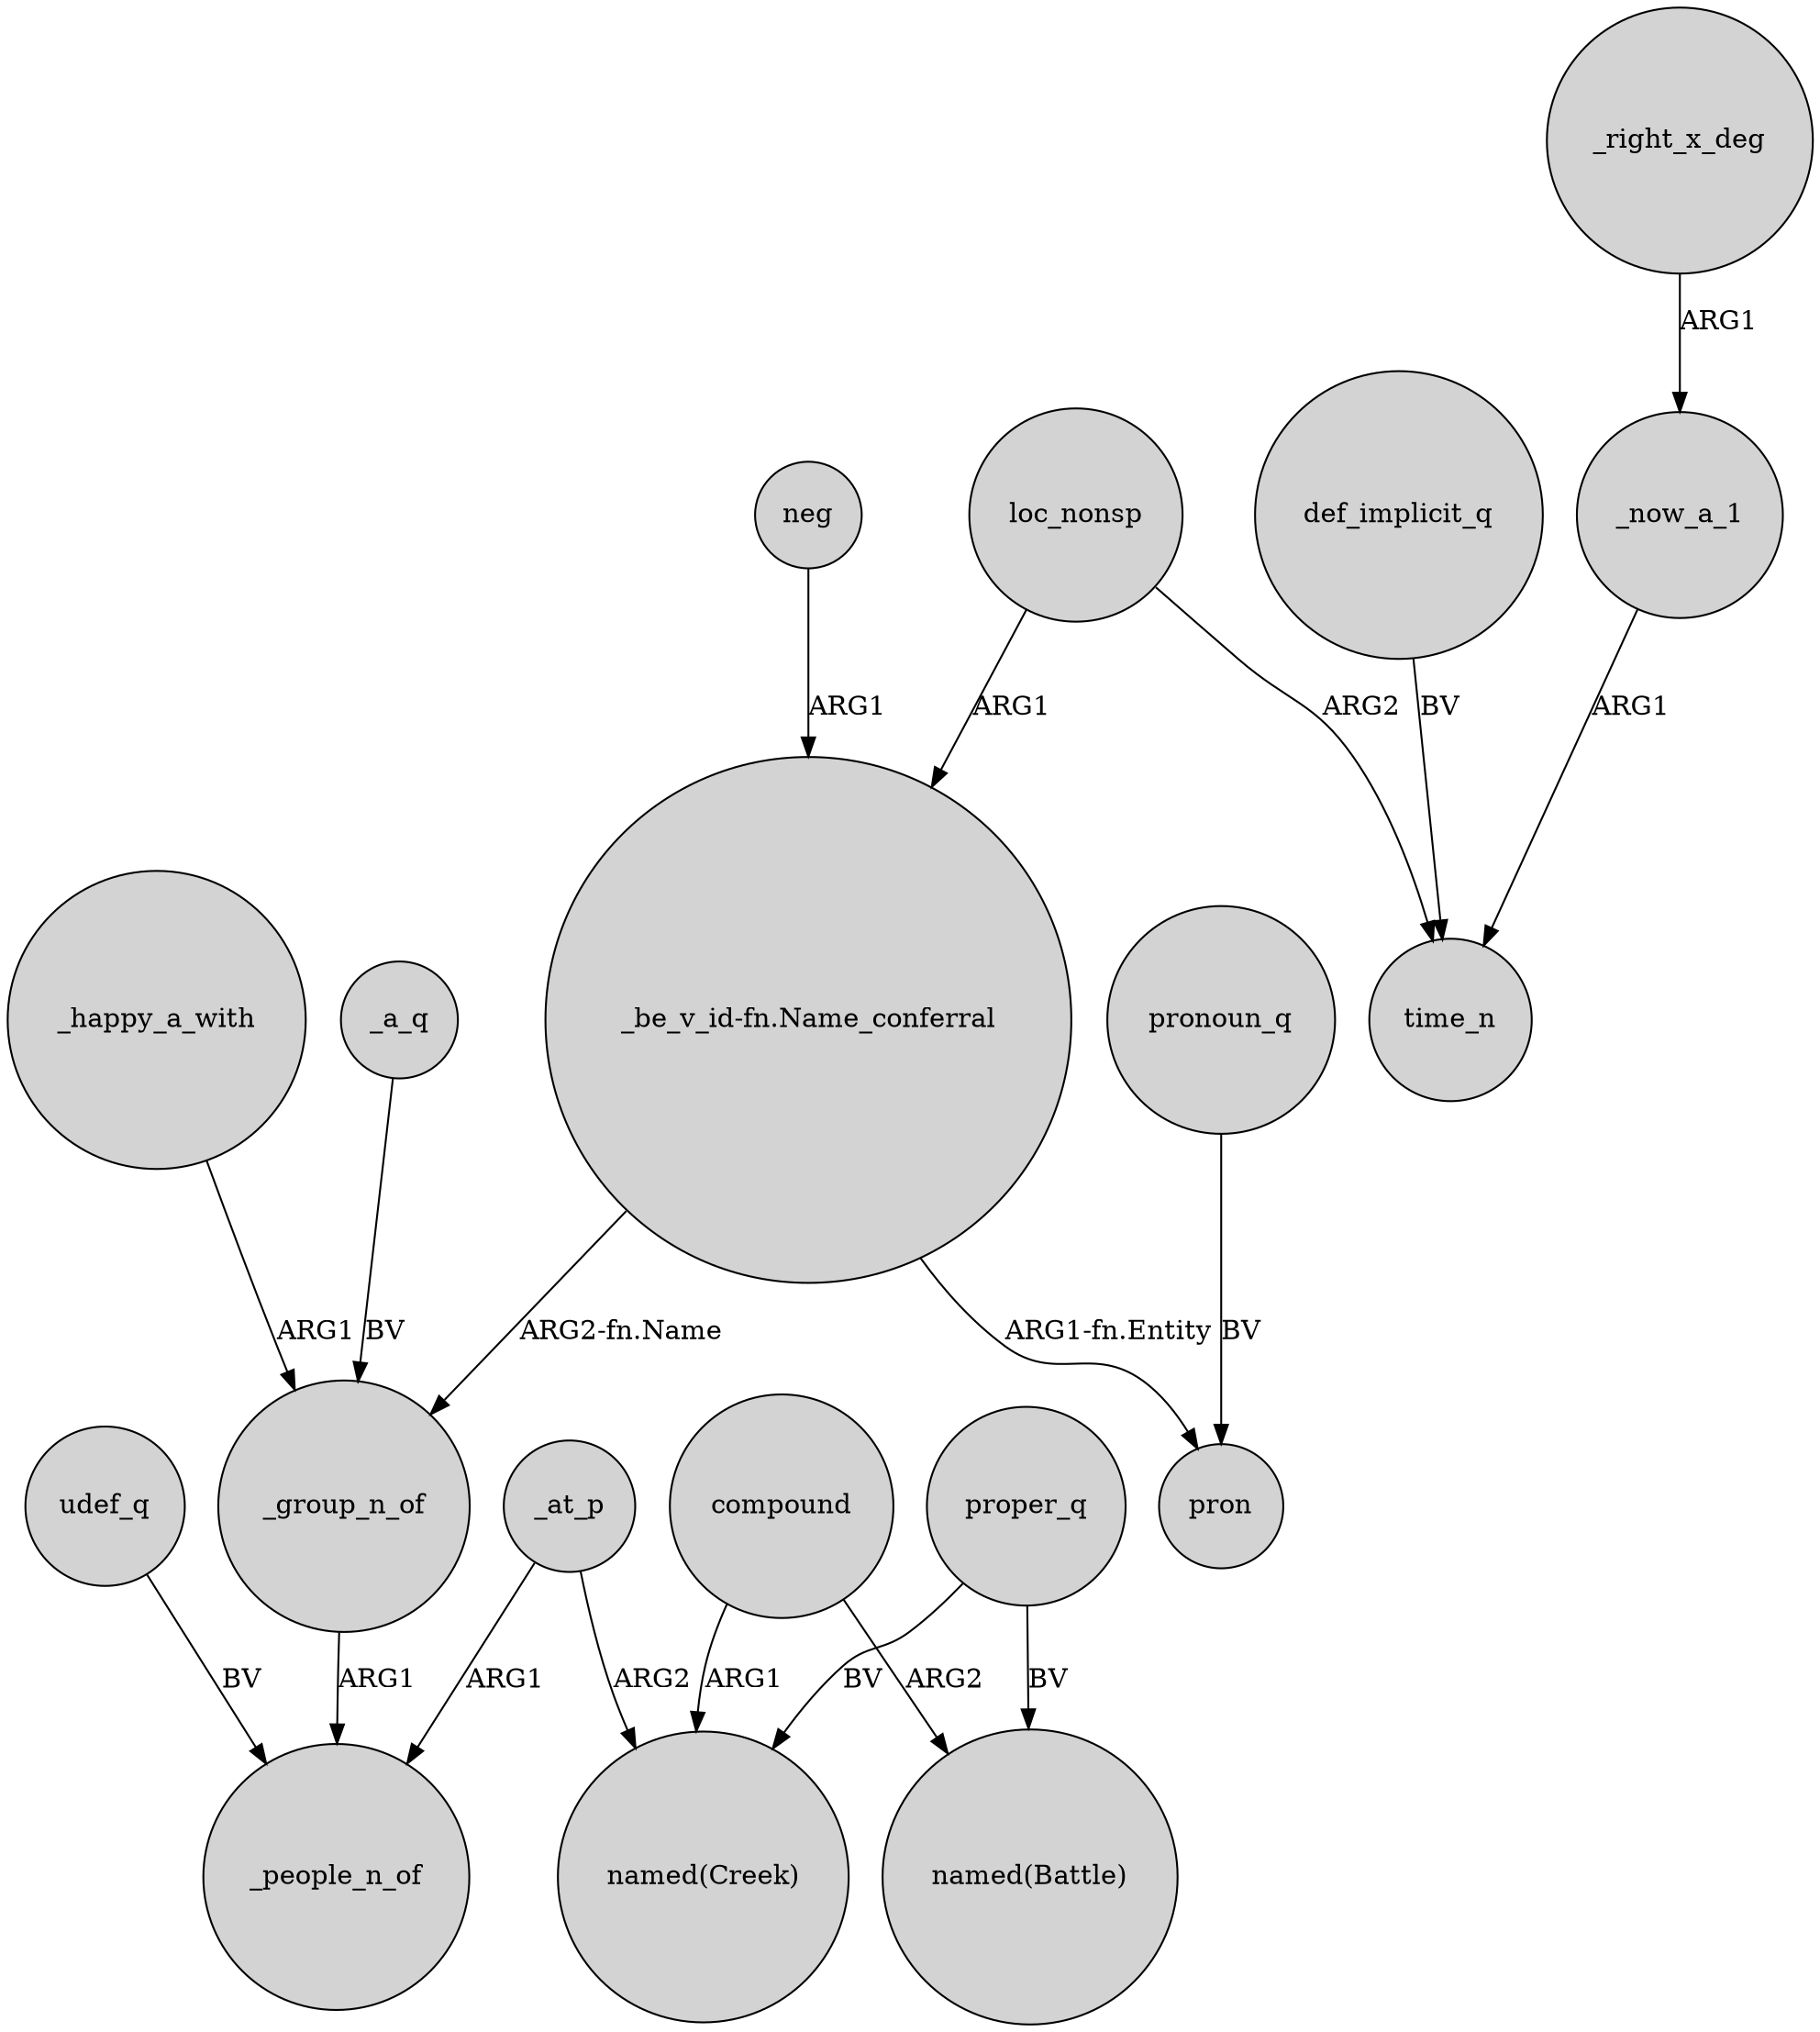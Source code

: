 digraph {
	node [shape=circle style=filled]
	udef_q -> _people_n_of [label=BV]
	compound -> "named(Creek)" [label=ARG1]
	_at_p -> "named(Creek)" [label=ARG2]
	_at_p -> _people_n_of [label=ARG1]
	loc_nonsp -> "_be_v_id-fn.Name_conferral" [label=ARG1]
	"_be_v_id-fn.Name_conferral" -> _group_n_of [label="ARG2-fn.Name"]
	_happy_a_with -> _group_n_of [label=ARG1]
	_now_a_1 -> time_n [label=ARG1]
	_a_q -> _group_n_of [label=BV]
	_right_x_deg -> _now_a_1 [label=ARG1]
	neg -> "_be_v_id-fn.Name_conferral" [label=ARG1]
	pronoun_q -> pron [label=BV]
	proper_q -> "named(Battle)" [label=BV]
	"_be_v_id-fn.Name_conferral" -> pron [label="ARG1-fn.Entity"]
	loc_nonsp -> time_n [label=ARG2]
	compound -> "named(Battle)" [label=ARG2]
	_group_n_of -> _people_n_of [label=ARG1]
	proper_q -> "named(Creek)" [label=BV]
	def_implicit_q -> time_n [label=BV]
}
